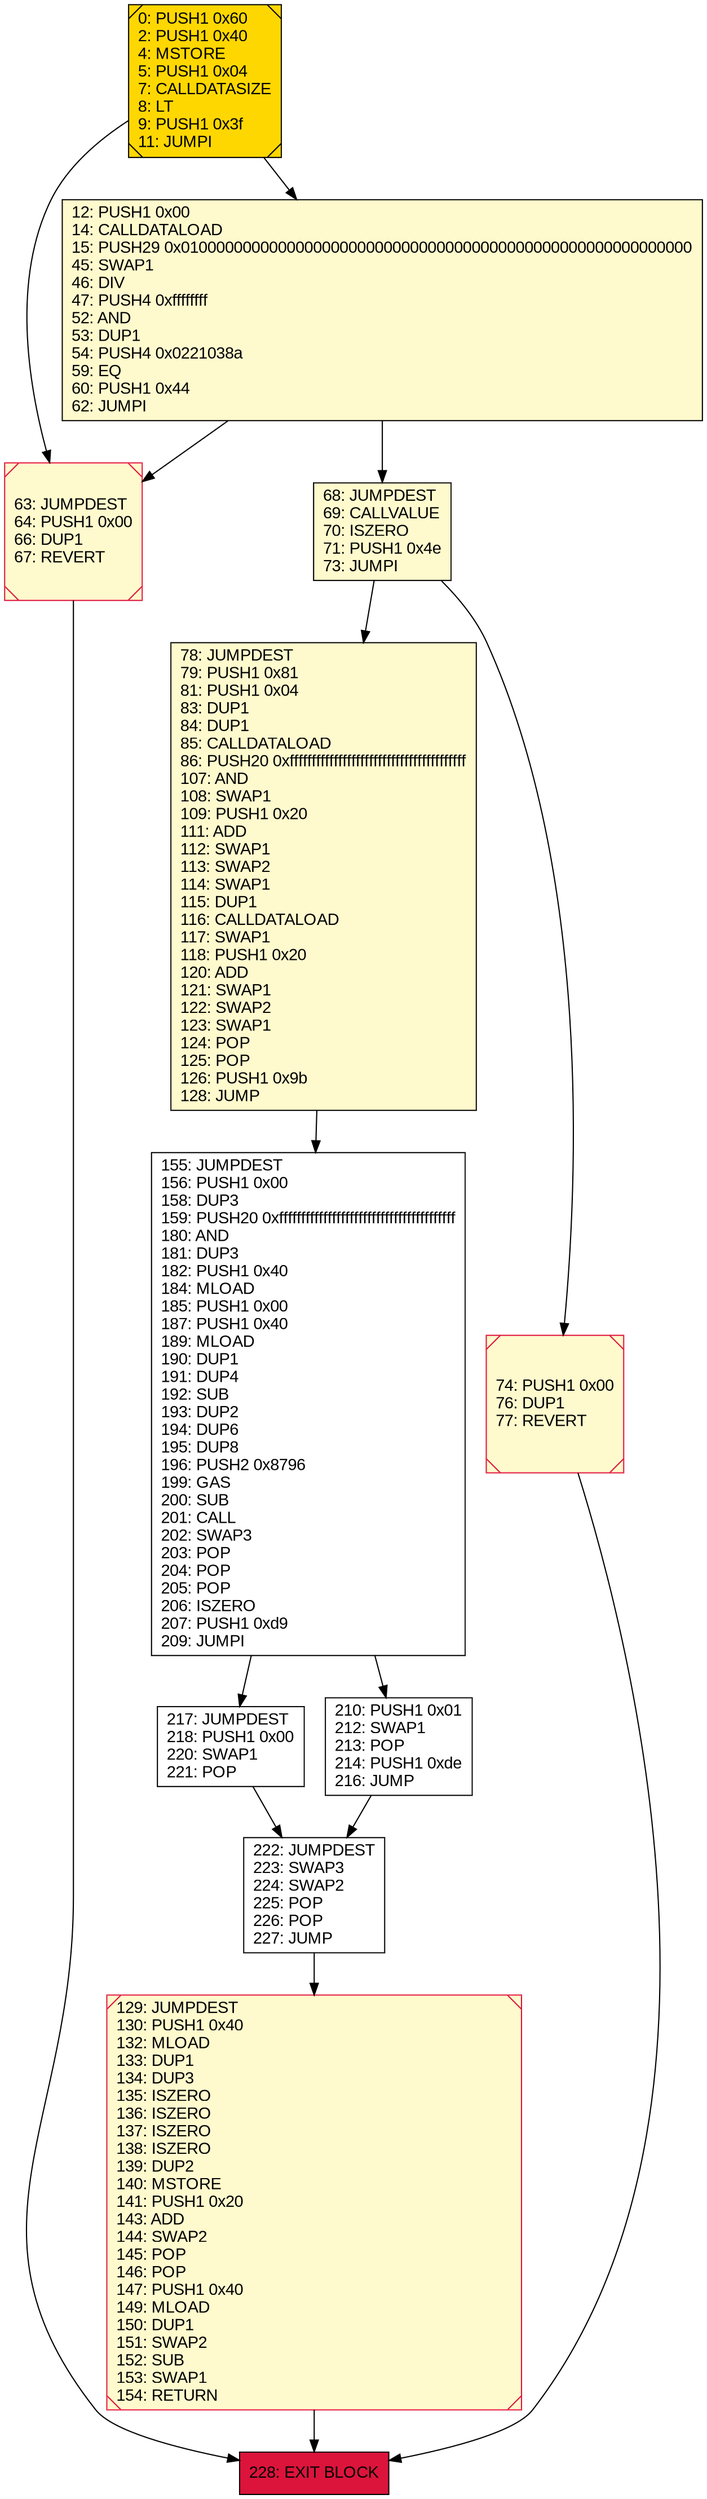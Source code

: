 digraph G {
bgcolor=transparent rankdir=UD;
node [shape=box style=filled color=black fillcolor=white fontname=arial fontcolor=black];
228 [label="228: EXIT BLOCK\l" fillcolor=crimson ];
222 [label="222: JUMPDEST\l223: SWAP3\l224: SWAP2\l225: POP\l226: POP\l227: JUMP\l" ];
68 [label="68: JUMPDEST\l69: CALLVALUE\l70: ISZERO\l71: PUSH1 0x4e\l73: JUMPI\l" fillcolor=lemonchiffon ];
217 [label="217: JUMPDEST\l218: PUSH1 0x00\l220: SWAP1\l221: POP\l" ];
63 [label="63: JUMPDEST\l64: PUSH1 0x00\l66: DUP1\l67: REVERT\l" fillcolor=lemonchiffon shape=Msquare color=crimson ];
78 [label="78: JUMPDEST\l79: PUSH1 0x81\l81: PUSH1 0x04\l83: DUP1\l84: DUP1\l85: CALLDATALOAD\l86: PUSH20 0xffffffffffffffffffffffffffffffffffffffff\l107: AND\l108: SWAP1\l109: PUSH1 0x20\l111: ADD\l112: SWAP1\l113: SWAP2\l114: SWAP1\l115: DUP1\l116: CALLDATALOAD\l117: SWAP1\l118: PUSH1 0x20\l120: ADD\l121: SWAP1\l122: SWAP2\l123: SWAP1\l124: POP\l125: POP\l126: PUSH1 0x9b\l128: JUMP\l" fillcolor=lemonchiffon ];
12 [label="12: PUSH1 0x00\l14: CALLDATALOAD\l15: PUSH29 0x0100000000000000000000000000000000000000000000000000000000\l45: SWAP1\l46: DIV\l47: PUSH4 0xffffffff\l52: AND\l53: DUP1\l54: PUSH4 0x0221038a\l59: EQ\l60: PUSH1 0x44\l62: JUMPI\l" fillcolor=lemonchiffon ];
74 [label="74: PUSH1 0x00\l76: DUP1\l77: REVERT\l" fillcolor=lemonchiffon shape=Msquare color=crimson ];
210 [label="210: PUSH1 0x01\l212: SWAP1\l213: POP\l214: PUSH1 0xde\l216: JUMP\l" ];
129 [label="129: JUMPDEST\l130: PUSH1 0x40\l132: MLOAD\l133: DUP1\l134: DUP3\l135: ISZERO\l136: ISZERO\l137: ISZERO\l138: ISZERO\l139: DUP2\l140: MSTORE\l141: PUSH1 0x20\l143: ADD\l144: SWAP2\l145: POP\l146: POP\l147: PUSH1 0x40\l149: MLOAD\l150: DUP1\l151: SWAP2\l152: SUB\l153: SWAP1\l154: RETURN\l" fillcolor=lemonchiffon shape=Msquare color=crimson ];
0 [label="0: PUSH1 0x60\l2: PUSH1 0x40\l4: MSTORE\l5: PUSH1 0x04\l7: CALLDATASIZE\l8: LT\l9: PUSH1 0x3f\l11: JUMPI\l" fillcolor=lemonchiffon shape=Msquare fillcolor=gold ];
155 [label="155: JUMPDEST\l156: PUSH1 0x00\l158: DUP3\l159: PUSH20 0xffffffffffffffffffffffffffffffffffffffff\l180: AND\l181: DUP3\l182: PUSH1 0x40\l184: MLOAD\l185: PUSH1 0x00\l187: PUSH1 0x40\l189: MLOAD\l190: DUP1\l191: DUP4\l192: SUB\l193: DUP2\l194: DUP6\l195: DUP8\l196: PUSH2 0x8796\l199: GAS\l200: SUB\l201: CALL\l202: SWAP3\l203: POP\l204: POP\l205: POP\l206: ISZERO\l207: PUSH1 0xd9\l209: JUMPI\l" ];
12 -> 63;
12 -> 68;
155 -> 210;
155 -> 217;
74 -> 228;
68 -> 74;
68 -> 78;
0 -> 63;
0 -> 12;
78 -> 155;
129 -> 228;
222 -> 129;
210 -> 222;
63 -> 228;
217 -> 222;
}
